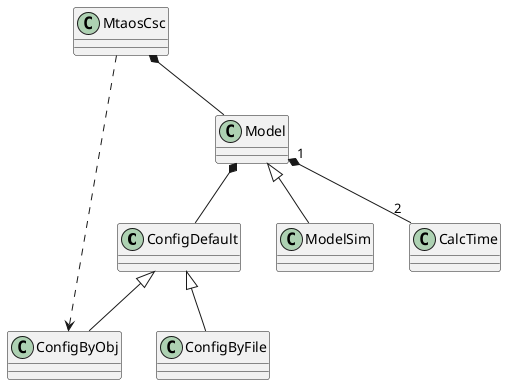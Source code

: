 @startuml
ConfigDefault <|-- ConfigByFile
ConfigDefault <|-- ConfigByObj
Model <|-- ModelSim
Model *-- ConfigDefault
Model "1" *-- "2" CalcTime
MtaosCsc *-- Model
MtaosCsc ..> ConfigByObj
@enduml
